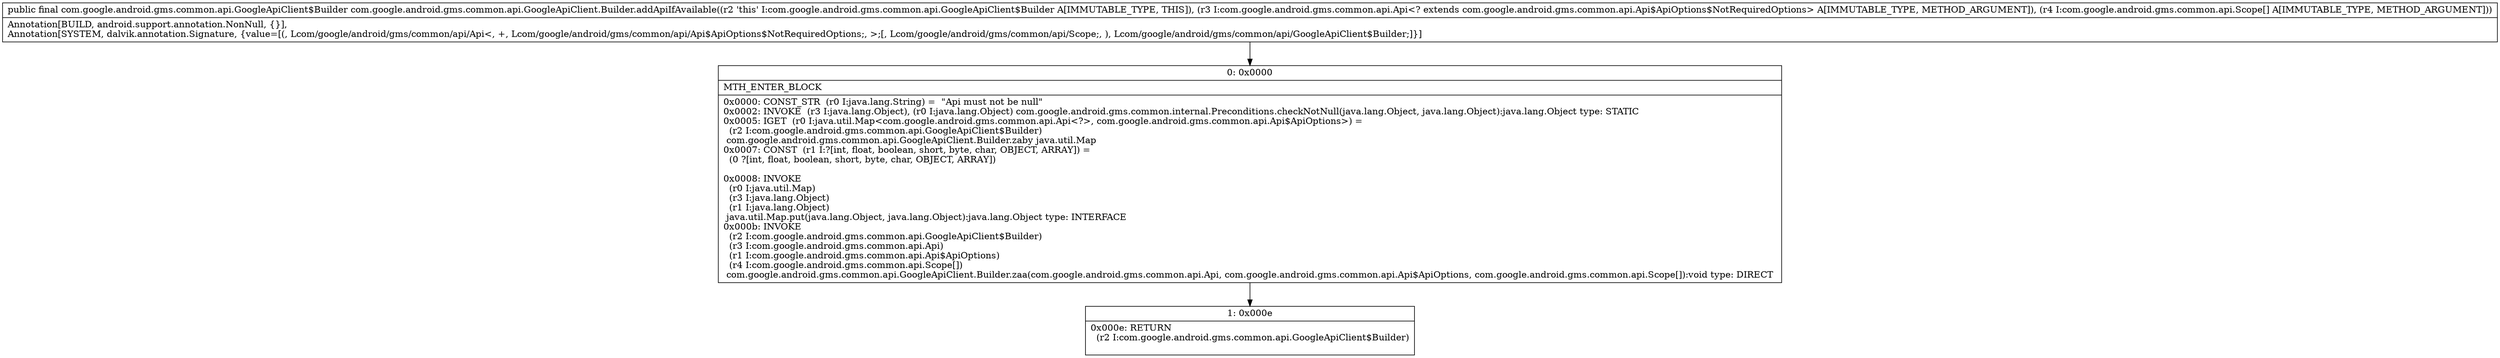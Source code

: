 digraph "CFG forcom.google.android.gms.common.api.GoogleApiClient.Builder.addApiIfAvailable(Lcom\/google\/android\/gms\/common\/api\/Api;[Lcom\/google\/android\/gms\/common\/api\/Scope;)Lcom\/google\/android\/gms\/common\/api\/GoogleApiClient$Builder;" {
Node_0 [shape=record,label="{0\:\ 0x0000|MTH_ENTER_BLOCK\l|0x0000: CONST_STR  (r0 I:java.lang.String) =  \"Api must not be null\" \l0x0002: INVOKE  (r3 I:java.lang.Object), (r0 I:java.lang.Object) com.google.android.gms.common.internal.Preconditions.checkNotNull(java.lang.Object, java.lang.Object):java.lang.Object type: STATIC \l0x0005: IGET  (r0 I:java.util.Map\<com.google.android.gms.common.api.Api\<?\>, com.google.android.gms.common.api.Api$ApiOptions\>) = \l  (r2 I:com.google.android.gms.common.api.GoogleApiClient$Builder)\l com.google.android.gms.common.api.GoogleApiClient.Builder.zaby java.util.Map \l0x0007: CONST  (r1 I:?[int, float, boolean, short, byte, char, OBJECT, ARRAY]) = \l  (0 ?[int, float, boolean, short, byte, char, OBJECT, ARRAY])\l \l0x0008: INVOKE  \l  (r0 I:java.util.Map)\l  (r3 I:java.lang.Object)\l  (r1 I:java.lang.Object)\l java.util.Map.put(java.lang.Object, java.lang.Object):java.lang.Object type: INTERFACE \l0x000b: INVOKE  \l  (r2 I:com.google.android.gms.common.api.GoogleApiClient$Builder)\l  (r3 I:com.google.android.gms.common.api.Api)\l  (r1 I:com.google.android.gms.common.api.Api$ApiOptions)\l  (r4 I:com.google.android.gms.common.api.Scope[])\l com.google.android.gms.common.api.GoogleApiClient.Builder.zaa(com.google.android.gms.common.api.Api, com.google.android.gms.common.api.Api$ApiOptions, com.google.android.gms.common.api.Scope[]):void type: DIRECT \l}"];
Node_1 [shape=record,label="{1\:\ 0x000e|0x000e: RETURN  \l  (r2 I:com.google.android.gms.common.api.GoogleApiClient$Builder)\l \l}"];
MethodNode[shape=record,label="{public final com.google.android.gms.common.api.GoogleApiClient$Builder com.google.android.gms.common.api.GoogleApiClient.Builder.addApiIfAvailable((r2 'this' I:com.google.android.gms.common.api.GoogleApiClient$Builder A[IMMUTABLE_TYPE, THIS]), (r3 I:com.google.android.gms.common.api.Api\<? extends com.google.android.gms.common.api.Api$ApiOptions$NotRequiredOptions\> A[IMMUTABLE_TYPE, METHOD_ARGUMENT]), (r4 I:com.google.android.gms.common.api.Scope[] A[IMMUTABLE_TYPE, METHOD_ARGUMENT]))  | Annotation[BUILD, android.support.annotation.NonNull, \{\}], \lAnnotation[SYSTEM, dalvik.annotation.Signature, \{value=[(, Lcom\/google\/android\/gms\/common\/api\/Api\<, +, Lcom\/google\/android\/gms\/common\/api\/Api$ApiOptions$NotRequiredOptions;, \>;[, Lcom\/google\/android\/gms\/common\/api\/Scope;, ), Lcom\/google\/android\/gms\/common\/api\/GoogleApiClient$Builder;]\}]\l}"];
MethodNode -> Node_0;
Node_0 -> Node_1;
}

